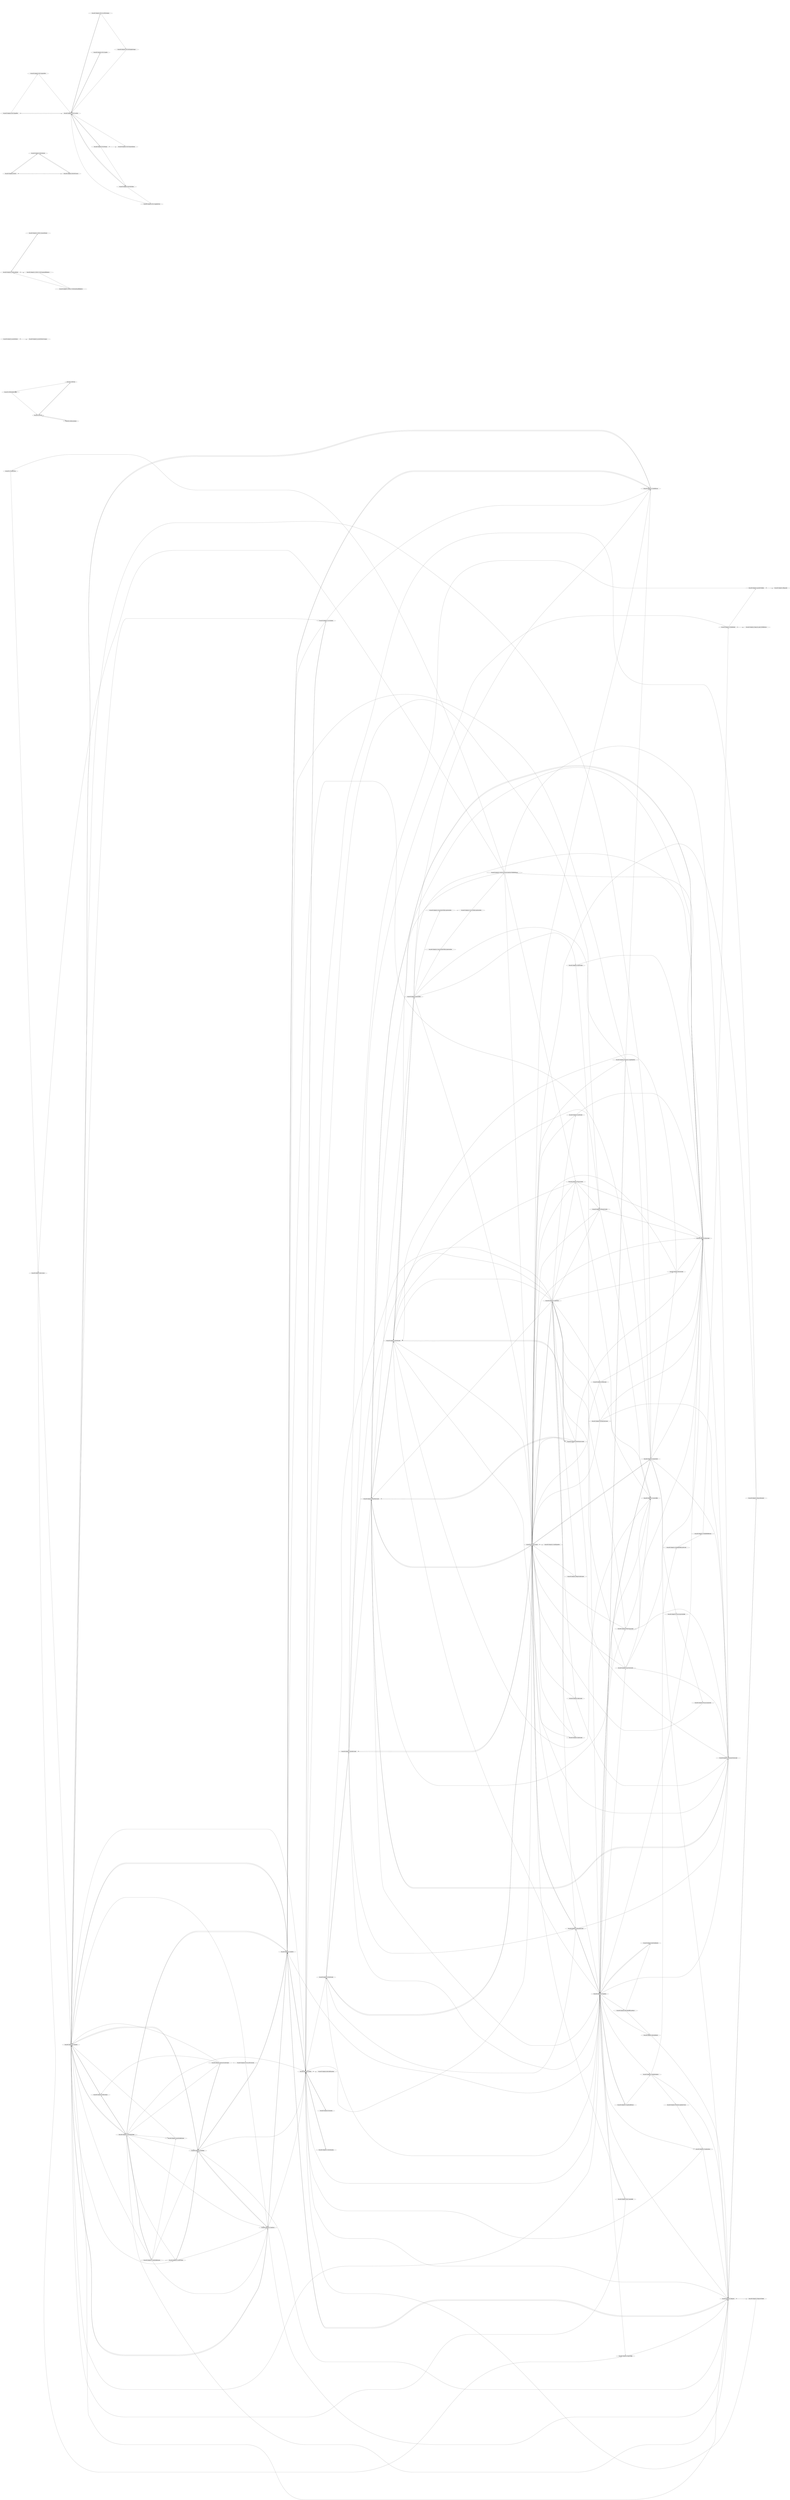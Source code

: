 digraph G {
    page="40,60"; 
    ratio=auto;
    rankdir=LR;
    fontsize=10;
   "Microsoft.Cci.MetadataVisitor" -> { rank=none; "Microsoft.CodeAnalysis.Emit.Context" }
   "Microsoft.Cci.PdbMetadataWrapper" -> { rank=none; "Microsoft.Cci.PeWriter" }
   "Microsoft.Cci.PdbWriter" -> { rank=none; "Microsoft.Cci.PdbMetadataWrapper"; "Microsoft.Cci.PeWriter" }
   "Microsoft.Cci.PeWriter" -> { rank=none; "Microsoft.Cci.PdbWriter"; "Microsoft.Cci.ReferenceIndexer" }
   "Microsoft.Cci.ReferenceIndexer" -> { rank=none; "Microsoft.Cci.PeWriter" }
   "Microsoft.CodeAnalysis.AbstractSyntaxNavigator" -> { rank=none; "Microsoft.CodeAnalysis.ChildSyntaxList"; "Microsoft.CodeAnalysis.IStructuredTriviaSyntax"; "Microsoft.CodeAnalysis.SyntaxNode"; "Microsoft.CodeAnalysis.SyntaxNodeOrToken"; "Microsoft.CodeAnalysis.SyntaxToken" }
   "Microsoft.CodeAnalysis.AnnotationExtensions" -> { rank=none; "Microsoft.CodeAnalysis.SyntaxNode" }
   "Microsoft.CodeAnalysis.AssemblyIdentity" -> { rank=none; "Microsoft.CodeAnalysis.AssemblyIdentityComparer" }
   "Microsoft.CodeAnalysis.AssemblyIdentityComparer" -> { rank=none; "Microsoft.CodeAnalysis.AssemblyIdentity" }
   "Microsoft.CodeAnalysis.AssemblyMetadata" -> { rank=none; "Microsoft.CodeAnalysis.IAssemblySymbol"; "Microsoft.CodeAnalysis.PEAssembly" }
   "Microsoft.CodeAnalysis.AttributeData" -> { rank=none; "Microsoft.CodeAnalysis.CommonMethodWellKnownAttributeData"; "Microsoft.CodeAnalysis.CommonTypeWellKnownAttributeData"; "Microsoft.CodeAnalysis.IMethodSymbol"; "Microsoft.CodeAnalysis.INamedTypeSymbol"; "Microsoft.CodeAnalysis.IParameterSymbol"; "Microsoft.CodeAnalysis.ITypeSymbol"; "Microsoft.CodeAnalysis.SyntaxReference"; "Microsoft.CodeAnalysis.TypedConstant" }
   "Microsoft.CodeAnalysis.ChildSyntaxList" -> { rank=none; "Microsoft.CodeAnalysis.SyntaxNode"; "Microsoft.CodeAnalysis.SyntaxNodeOrToken" }
   "Microsoft.CodeAnalysis.CodeGen.ILBuilder" -> { rank=none; "Microsoft.CodeAnalysis.CodeGen.SequencePointList"; "Microsoft.CodeAnalysis.CodeGen.SwitchStringJumpTableEmitter" }
   "Microsoft.CodeAnalysis.CodeGen.PermissionSetAttributeWithFileReference" -> { rank=none; "Microsoft.Cci.MetadataVisitor"; "Microsoft.CodeAnalysis.Emit.Context"; "Microsoft.CodeAnalysis.INamedTypeSymbol"; "Microsoft.CodeAnalysis.INamespaceOrTypeSymbol"; "Microsoft.CodeAnalysis.IPropertySymbol"; "Microsoft.CodeAnalysis.ISymbol"; "Microsoft.CodeAnalysis.ITypeSymbol" }
   "Microsoft.CodeAnalysis.CodeGen.SequencePointList" -> { rank=none; "Microsoft.CodeAnalysis.CodeGen.ILBuilder" }
   "Microsoft.CodeAnalysis.CodeGen.SwitchIntegralJumpTableEmitter" -> { rank=none; "Microsoft.CodeAnalysis.CodeGen.ILBuilder" }
   "Microsoft.CodeAnalysis.CodeGen.SwitchStringJumpTableEmitter" -> { rank=none; "Microsoft.CodeAnalysis.CodeGen.ILBuilder"; "Microsoft.CodeAnalysis.CodeGen.SwitchIntegralJumpTableEmitter" }
   "Microsoft.CodeAnalysis.CommonMethodWellKnownAttributeData" -> { rank=none; "Microsoft.CodeAnalysis.SecurityWellKnownAttributeData" }
   "Microsoft.CodeAnalysis.CommonTypeWellKnownAttributeData" -> { rank=none; "Microsoft.CodeAnalysis.SecurityWellKnownAttributeData" }
   "Microsoft.CodeAnalysis.Compilation" -> { rank=none; "Microsoft.CodeAnalysis.CompilationOptions"; "Microsoft.CodeAnalysis.CompilationReference"; "Microsoft.CodeAnalysis.Diagnostic"; "Microsoft.CodeAnalysis.DiagnosticBag"; "Microsoft.CodeAnalysis.Diagnostics.CompilationEvent"; "Microsoft.CodeAnalysis.Emit.EmitBaseline"; "Microsoft.CodeAnalysis.Emit.EmitDifferenceResult"; "Microsoft.CodeAnalysis.Emit.EmitResult"; "Microsoft.CodeAnalysis.Emit.SemanticEdit"; "Microsoft.CodeAnalysis.IArrayTypeSymbol"; "Microsoft.CodeAnalysis.IAssemblySymbol"; "Microsoft.CodeAnalysis.IMethodSymbol"; "Microsoft.CodeAnalysis.IModuleSymbol"; "Microsoft.CodeAnalysis.INamedTypeSymbol"; "Microsoft.CodeAnalysis.INamespaceOrTypeSymbol"; "Microsoft.CodeAnalysis.INamespaceSymbol"; "Microsoft.CodeAnalysis.IPointerTypeSymbol"; "Microsoft.CodeAnalysis.ISymbol"; "Microsoft.CodeAnalysis.ITypeSymbol"; "Microsoft.CodeAnalysis.Location"; "Microsoft.CodeAnalysis.SemanticModel"; "Microsoft.CodeAnalysis.StrongNameKeys"; "Microsoft.CodeAnalysis.SyntaxNode"; "Microsoft.CodeAnalysis.SyntaxTree" }
   "Microsoft.CodeAnalysis.CompilationOptions" -> { rank=none; "Microsoft.CodeAnalysis.DesktopStrongNameProvider"; "Microsoft.CodeAnalysis.Diagnostic"; "Microsoft.CodeAnalysis.MetadataFileReferenceProvider" }
   "Microsoft.CodeAnalysis.CompilationReference" -> { rank=none; "Microsoft.CodeAnalysis.Compilation"; "Microsoft.CodeAnalysis.CompilationOptions" }
   "Microsoft.CodeAnalysis.CustomModifier" -> { rank=none; "Microsoft.CodeAnalysis.INamedTypeSymbol" }
   "Microsoft.CodeAnalysis.DesktopStrongNameProvider" -> { rank=none; "Microsoft.CodeAnalysis.StrongNameKeys" }
   "Microsoft.CodeAnalysis.Diagnostic" -> { rank=none; "Microsoft.CodeAnalysis.DiagnosticFormatter"; "Microsoft.CodeAnalysis.DiagnosticWithInfo"; "Microsoft.CodeAnalysis.Location"; "Microsoft.CodeAnalysis.SyntaxTree" }
   "Microsoft.CodeAnalysis.DiagnosticBag" -> { rank=none; "Microsoft.CodeAnalysis.Diagnostic" }
   "Microsoft.CodeAnalysis.DiagnosticFormatter" -> { rank=none; "Microsoft.CodeAnalysis.Diagnostic"; "Microsoft.CodeAnalysis.ISymbol"; "Microsoft.CodeAnalysis.Location" }
   "Microsoft.CodeAnalysis.DiagnosticWithInfo" -> { rank=none; "Microsoft.CodeAnalysis.Diagnostic"; "Microsoft.CodeAnalysis.Location" }
   "Microsoft.CodeAnalysis.Diagnostics.AnalyzerFileReference" -> { rank=none; "Microsoft.CodeAnalysis.MetadataCache" }
   "Microsoft.CodeAnalysis.Diagnostics.CompilationEvent" -> { rank=none; "Microsoft.CodeAnalysis.Compilation"; "Microsoft.CodeAnalysis.ISymbol"; "Microsoft.CodeAnalysis.Location"; "Microsoft.CodeAnalysis.SemanticModel"; "Microsoft.CodeAnalysis.SyntaxReference"; "Microsoft.CodeAnalysis.SyntaxTree" }
   "Microsoft.CodeAnalysis.Emit.Context" -> { rank=none; "Microsoft.CodeAnalysis.DiagnosticBag"; "Microsoft.CodeAnalysis.SyntaxNode" }
   "Microsoft.CodeAnalysis.Emit.EmitBaseline" -> { rank=none; "Microsoft.CodeAnalysis.Compilation" }
   "Microsoft.CodeAnalysis.Emit.EmitDifferenceResult" -> { rank=none; "Microsoft.CodeAnalysis.Emit.EmitBaseline"; "Microsoft.CodeAnalysis.Emit.EmitResult" }
   "Microsoft.CodeAnalysis.Emit.EmitResult" -> { rank=none; "Microsoft.CodeAnalysis.Diagnostic" }
   "Microsoft.CodeAnalysis.Emit.SemanticEdit" -> { rank=none; "Microsoft.CodeAnalysis.ISymbol"; "Microsoft.CodeAnalysis.SyntaxNode" }
   "Microsoft.CodeAnalysis.ExternalFileLocation" -> { rank=none; "Microsoft.CodeAnalysis.Location" }
   "Microsoft.CodeAnalysis.IAliasSymbol" -> { rank=none; "Microsoft.CodeAnalysis.INamespaceOrTypeSymbol"; "Microsoft.CodeAnalysis.ISymbol" }
   "Microsoft.CodeAnalysis.IArrayTypeSymbol" -> { rank=none; "Microsoft.CodeAnalysis.CustomModifier"; "Microsoft.CodeAnalysis.INamespaceOrTypeSymbol"; "Microsoft.CodeAnalysis.ISymbol"; "Microsoft.CodeAnalysis.ITypeSymbol" }
   "Microsoft.CodeAnalysis.IAssemblySymbol" -> { rank=none; "Microsoft.CodeAnalysis.IModuleSymbol"; "Microsoft.CodeAnalysis.INamedTypeSymbol"; "Microsoft.CodeAnalysis.INamespaceSymbol"; "Microsoft.CodeAnalysis.ISymbol" }
   "Microsoft.CodeAnalysis.IDynamicTypeSymbol" -> { rank=none; "Microsoft.CodeAnalysis.INamespaceOrTypeSymbol"; "Microsoft.CodeAnalysis.ISymbol"; "Microsoft.CodeAnalysis.ITypeSymbol" }
   "Microsoft.CodeAnalysis.IEventSymbol" -> { rank=none; "Microsoft.CodeAnalysis.IMethodSymbol"; "Microsoft.CodeAnalysis.ISymbol"; "Microsoft.CodeAnalysis.ITypeSymbol" }
   "Microsoft.CodeAnalysis.IFieldSymbol" -> { rank=none; "Microsoft.CodeAnalysis.CustomModifier"; "Microsoft.CodeAnalysis.ISymbol"; "Microsoft.CodeAnalysis.ITypeSymbol" }
   "Microsoft.CodeAnalysis.ILabelSymbol" -> { rank=none; "Microsoft.CodeAnalysis.IMethodSymbol"; "Microsoft.CodeAnalysis.ISymbol" }
   "Microsoft.CodeAnalysis.ILocalSymbol" -> { rank=none; "Microsoft.CodeAnalysis.ISymbol"; "Microsoft.CodeAnalysis.ITypeSymbol" }
   "Microsoft.CodeAnalysis.IMethodSymbol" -> { rank=none; "Microsoft.CodeAnalysis.AttributeData"; "Microsoft.CodeAnalysis.CustomModifier"; "Microsoft.CodeAnalysis.INamedTypeSymbol"; "Microsoft.CodeAnalysis.IParameterSymbol"; "Microsoft.CodeAnalysis.ISymbol"; "Microsoft.CodeAnalysis.ITypeParameterSymbol"; "Microsoft.CodeAnalysis.ITypeSymbol" }
   "Microsoft.CodeAnalysis.IModuleSymbol" -> { rank=none; "Microsoft.CodeAnalysis.IAssemblySymbol"; "Microsoft.CodeAnalysis.INamespaceSymbol"; "Microsoft.CodeAnalysis.ISymbol" }
   "Microsoft.CodeAnalysis.INamedTypeSymbol" -> { rank=none; "Microsoft.CodeAnalysis.IMethodSymbol"; "Microsoft.CodeAnalysis.INamespaceOrTypeSymbol"; "Microsoft.CodeAnalysis.ISymbol"; "Microsoft.CodeAnalysis.ITypeParameterSymbol"; "Microsoft.CodeAnalysis.ITypeSymbol" }
   "Microsoft.CodeAnalysis.INamespaceOrTypeSymbol" -> { rank=none; "Microsoft.CodeAnalysis.INamedTypeSymbol"; "Microsoft.CodeAnalysis.ISymbol" }
   "Microsoft.CodeAnalysis.INamespaceSymbol" -> { rank=none; "Microsoft.CodeAnalysis.Compilation"; "Microsoft.CodeAnalysis.INamespaceOrTypeSymbol"; "Microsoft.CodeAnalysis.ISymbol" }
   "Microsoft.CodeAnalysis.IParameterSymbol" -> { rank=none; "Microsoft.CodeAnalysis.CustomModifier"; "Microsoft.CodeAnalysis.ISymbol"; "Microsoft.CodeAnalysis.ITypeSymbol" }
   "Microsoft.CodeAnalysis.IPointerTypeSymbol" -> { rank=none; "Microsoft.CodeAnalysis.CustomModifier"; "Microsoft.CodeAnalysis.INamespaceOrTypeSymbol"; "Microsoft.CodeAnalysis.ISymbol"; "Microsoft.CodeAnalysis.ITypeSymbol" }
   "Microsoft.CodeAnalysis.IPreprocessingSymbol" -> { rank=none; "Microsoft.CodeAnalysis.ISymbol" }
   "Microsoft.CodeAnalysis.IPropertySymbol" -> { rank=none; "Microsoft.CodeAnalysis.CustomModifier"; "Microsoft.CodeAnalysis.IMethodSymbol"; "Microsoft.CodeAnalysis.IParameterSymbol"; "Microsoft.CodeAnalysis.ISymbol"; "Microsoft.CodeAnalysis.ITypeSymbol" }
   "Microsoft.CodeAnalysis.IRangeVariableSymbol" -> { rank=none; "Microsoft.CodeAnalysis.ISymbol" }
   "Microsoft.CodeAnalysis.IStructuredTriviaSyntax" -> { rank=none; "Microsoft.CodeAnalysis.SyntaxTrivia" }
   "Microsoft.CodeAnalysis.ISymbol" -> { rank=none; "Microsoft.CodeAnalysis.AttributeData"; "Microsoft.CodeAnalysis.IAssemblySymbol"; "Microsoft.CodeAnalysis.IModuleSymbol"; "Microsoft.CodeAnalysis.INamedTypeSymbol"; "Microsoft.CodeAnalysis.INamespaceSymbol"; "Microsoft.CodeAnalysis.Location"; "Microsoft.CodeAnalysis.SemanticModel"; "Microsoft.CodeAnalysis.SymbolDisplayPart"; "Microsoft.CodeAnalysis.SymbolVisitor"; "Microsoft.CodeAnalysis.SyntaxReference" }
   "Microsoft.CodeAnalysis.ITypeParameterSymbol" -> { rank=none; "Microsoft.CodeAnalysis.IMethodSymbol"; "Microsoft.CodeAnalysis.INamedTypeSymbol"; "Microsoft.CodeAnalysis.INamespaceOrTypeSymbol"; "Microsoft.CodeAnalysis.ISymbol"; "Microsoft.CodeAnalysis.ITypeSymbol" }
   "Microsoft.CodeAnalysis.ITypeSymbol" -> { rank=none; "Microsoft.CodeAnalysis.INamedTypeSymbol"; "Microsoft.CodeAnalysis.INamespaceOrTypeSymbol"; "Microsoft.CodeAnalysis.ISymbol" }
   "Microsoft.CodeAnalysis.Location" -> { rank=none; "Microsoft.CodeAnalysis.ExternalFileLocation"; "Microsoft.CodeAnalysis.IModuleSymbol"; "Microsoft.CodeAnalysis.NoLocation"; "Microsoft.CodeAnalysis.SerializedLocation"; "Microsoft.CodeAnalysis.SourceLocation"; "Microsoft.CodeAnalysis.SyntaxTree" }
   "Microsoft.CodeAnalysis.MetadataCache" -> { rank=none; "Microsoft.CodeAnalysis.AssemblyMetadata"; "Microsoft.CodeAnalysis.Diagnostics.AnalyzerFileReference"; "Microsoft.CodeAnalysis.IAssemblySymbol" }
   "Microsoft.CodeAnalysis.MetadataFileReference" -> { rank=none; "Microsoft.CodeAnalysis.MetadataCache" }
   "Microsoft.CodeAnalysis.MetadataFileReferenceProvider" -> { rank=none; "Microsoft.CodeAnalysis.MetadataFileReference" }
   "Microsoft.CodeAnalysis.NoLocation" -> { rank=none; "Microsoft.CodeAnalysis.Location" }
   "Microsoft.CodeAnalysis.PEAssembly" -> { rank=none; "Microsoft.CodeAnalysis.AssemblyMetadata" }
   "Microsoft.CodeAnalysis.PreprocessingSymbolInfo" -> { rank=none; "Microsoft.CodeAnalysis.IPreprocessingSymbol" }
   "Microsoft.CodeAnalysis.RuleSet" -> { rank=none; "Microsoft.CodeAnalysis.RuleSetInclude"; "Microsoft.CodeAnalysis.RuleSetProcessor" }
   "Microsoft.CodeAnalysis.RuleSetInclude" -> { rank=none; "Microsoft.CodeAnalysis.RuleSet"; "Microsoft.CodeAnalysis.RuleSetProcessor" }
   "Microsoft.CodeAnalysis.RuleSetProcessor" -> { rank=none; "Microsoft.CodeAnalysis.RuleSet"; "Microsoft.CodeAnalysis.RuleSetInclude" }
   "Microsoft.CodeAnalysis.SecurityWellKnownAttributeData" -> { rank=none; "Microsoft.CodeAnalysis.CodeGen.PermissionSetAttributeWithFileReference" }
   "Microsoft.CodeAnalysis.SemanticModel" -> { rank=none; "Microsoft.CodeAnalysis.Compilation"; "Microsoft.CodeAnalysis.Diagnostic"; "Microsoft.CodeAnalysis.IEventSymbol"; "Microsoft.CodeAnalysis.INamespaceOrTypeSymbol"; "Microsoft.CodeAnalysis.ISymbol"; "Microsoft.CodeAnalysis.ITypeSymbol"; "Microsoft.CodeAnalysis.PreprocessingSymbolInfo"; "Microsoft.CodeAnalysis.SyntaxNode"; "Microsoft.CodeAnalysis.SyntaxTree" }
   "Microsoft.CodeAnalysis.SerializedLocation" -> { rank=none; "Microsoft.CodeAnalysis.Location" }
   "Microsoft.CodeAnalysis.SourceLocation" -> { rank=none; "Microsoft.CodeAnalysis.Location"; "Microsoft.CodeAnalysis.SyntaxNode"; "Microsoft.CodeAnalysis.SyntaxReference"; "Microsoft.CodeAnalysis.SyntaxTree" }
   "Microsoft.CodeAnalysis.StrongNameKeys" -> { rank=none; "Microsoft.CodeAnalysis.Diagnostic"; "Microsoft.CodeAnalysis.Location" }
   "Microsoft.CodeAnalysis.SymbolDisplayPart" -> { rank=none; "Microsoft.CodeAnalysis.ISymbol" }
   "Microsoft.CodeAnalysis.SymbolVisitor" -> { rank=none; "Microsoft.CodeAnalysis.IAliasSymbol"; "Microsoft.CodeAnalysis.IArrayTypeSymbol"; "Microsoft.CodeAnalysis.IAssemblySymbol"; "Microsoft.CodeAnalysis.IDynamicTypeSymbol"; "Microsoft.CodeAnalysis.IEventSymbol"; "Microsoft.CodeAnalysis.IFieldSymbol"; "Microsoft.CodeAnalysis.ILabelSymbol"; "Microsoft.CodeAnalysis.ILocalSymbol"; "Microsoft.CodeAnalysis.IMethodSymbol"; "Microsoft.CodeAnalysis.IModuleSymbol"; "Microsoft.CodeAnalysis.INamedTypeSymbol"; "Microsoft.CodeAnalysis.INamespaceSymbol"; "Microsoft.CodeAnalysis.IParameterSymbol"; "Microsoft.CodeAnalysis.IPointerTypeSymbol"; "Microsoft.CodeAnalysis.IPropertySymbol"; "Microsoft.CodeAnalysis.IRangeVariableSymbol"; "Microsoft.CodeAnalysis.ISymbol"; "Microsoft.CodeAnalysis.ITypeParameterSymbol" }
   "Microsoft.CodeAnalysis.SyntaxNode" -> { rank=none; "Microsoft.CodeAnalysis.ChildSyntaxList"; "Microsoft.CodeAnalysis.Diagnostic"; "Microsoft.CodeAnalysis.IStructuredTriviaSyntax"; "Microsoft.CodeAnalysis.Location"; "Microsoft.CodeAnalysis.SyntaxNodeOrToken"; "Microsoft.CodeAnalysis.SyntaxReference"; "Microsoft.CodeAnalysis.SyntaxToken"; "Microsoft.CodeAnalysis.SyntaxTree"; "Microsoft.CodeAnalysis.SyntaxTrivia"; "Microsoft.CodeAnalysis.SyntaxTriviaList" }
   "Microsoft.CodeAnalysis.SyntaxNodeExtensions" -> { rank=none; "Microsoft.CodeAnalysis.AnnotationExtensions"; "Microsoft.CodeAnalysis.SyntaxNode"; "Microsoft.CodeAnalysis.SyntaxNodeOrToken"; "Microsoft.CodeAnalysis.SyntaxToken"; "Microsoft.CodeAnalysis.SyntaxTrivia"; "Microsoft.CodeAnalysis.SyntaxTriviaList" }
   "Microsoft.CodeAnalysis.SyntaxNodeOrToken" -> { rank=none; "Microsoft.CodeAnalysis.AnnotationExtensions"; "Microsoft.CodeAnalysis.ChildSyntaxList"; "Microsoft.CodeAnalysis.Diagnostic"; "Microsoft.CodeAnalysis.Location"; "Microsoft.CodeAnalysis.SyntaxNode"; "Microsoft.CodeAnalysis.SyntaxNodeExtensions"; "Microsoft.CodeAnalysis.SyntaxToken"; "Microsoft.CodeAnalysis.SyntaxTree"; "Microsoft.CodeAnalysis.SyntaxTrivia"; "Microsoft.CodeAnalysis.SyntaxTriviaList" }
   "Microsoft.CodeAnalysis.SyntaxReference" -> { rank=none; "Microsoft.CodeAnalysis.SyntaxNode"; "Microsoft.CodeAnalysis.SyntaxTree" }
   "Microsoft.CodeAnalysis.SyntaxToken" -> { rank=none; "Microsoft.CodeAnalysis.AbstractSyntaxNavigator"; "Microsoft.CodeAnalysis.Diagnostic"; "Microsoft.CodeAnalysis.Location"; "Microsoft.CodeAnalysis.SyntaxNode"; "Microsoft.CodeAnalysis.SyntaxTree"; "Microsoft.CodeAnalysis.SyntaxTrivia"; "Microsoft.CodeAnalysis.SyntaxTriviaList" }
   "Microsoft.CodeAnalysis.SyntaxTree" -> { rank=none; "Microsoft.CodeAnalysis.Diagnostic"; "Microsoft.CodeAnalysis.Location"; "Microsoft.CodeAnalysis.SyntaxNode"; "Microsoft.CodeAnalysis.SyntaxNodeOrToken"; "Microsoft.CodeAnalysis.SyntaxReference"; "Microsoft.CodeAnalysis.SyntaxToken"; "Microsoft.CodeAnalysis.SyntaxTrivia" }
   "Microsoft.CodeAnalysis.SyntaxTrivia" -> { rank=none; "Microsoft.CodeAnalysis.Diagnostic"; "Microsoft.CodeAnalysis.Location"; "Microsoft.CodeAnalysis.SyntaxNode"; "Microsoft.CodeAnalysis.SyntaxToken"; "Microsoft.CodeAnalysis.SyntaxTree" }
   "Microsoft.CodeAnalysis.SyntaxTriviaList" -> { rank=none; "Microsoft.CodeAnalysis.SyntaxToken"; "Microsoft.CodeAnalysis.SyntaxTrivia" }
   "Microsoft.CodeAnalysis.Text.ChangedText" -> { rank=none; "Microsoft.CodeAnalysis.Text.CompositeText"; "Microsoft.CodeAnalysis.Text.SourceText" }
   "Microsoft.CodeAnalysis.Text.CompositeText" -> { rank=none; "Microsoft.CodeAnalysis.Text.SourceText" }
   "Microsoft.CodeAnalysis.Text.SourceText" -> { rank=none; "Microsoft.CodeAnalysis.Text.ChangedText"; "Microsoft.CodeAnalysis.Text.SourceTextContainer"; "Microsoft.CodeAnalysis.Text.StringText"; "Microsoft.CodeAnalysis.Text.TextLine"; "Microsoft.CodeAnalysis.Text.TextLineCollection"; "Microsoft.CodeAnalysis.Text.TextUtilities" }
   "Microsoft.CodeAnalysis.Text.SourceTextContainer" -> { rank=none; "Microsoft.CodeAnalysis.Text.SourceText"; "Microsoft.CodeAnalysis.Text.TextChangeEventArgs" }
   "Microsoft.CodeAnalysis.Text.StringBuilderText" -> { rank=none; "Microsoft.CodeAnalysis.Text.SourceText" }
   "Microsoft.CodeAnalysis.Text.StringText" -> { rank=none; "Microsoft.CodeAnalysis.Text.SourceText" }
   "Microsoft.CodeAnalysis.Text.TextChangeEventArgs" -> { rank=none; "Microsoft.CodeAnalysis.Text.SourceText" }
   "Microsoft.CodeAnalysis.Text.TextLine" -> { rank=none; "Microsoft.CodeAnalysis.Text.SourceText"; "Microsoft.CodeAnalysis.Text.TextLineCollection"; "Microsoft.CodeAnalysis.Text.TextUtilities" }
   "Microsoft.CodeAnalysis.Text.TextLineCollection" -> { rank=none; "Microsoft.CodeAnalysis.Text.TextLine" }
   "Microsoft.CodeAnalysis.Text.TextUtilities" -> { rank=none; "Microsoft.CodeAnalysis.Text.SourceText"; "Microsoft.CodeAnalysis.Text.StringBuilderText" }
   "Microsoft.CodeAnalysis.TypedConstant" -> { rank=none; "Microsoft.CodeAnalysis.Compilation"; "Microsoft.CodeAnalysis.ITypeSymbol" }
   }
